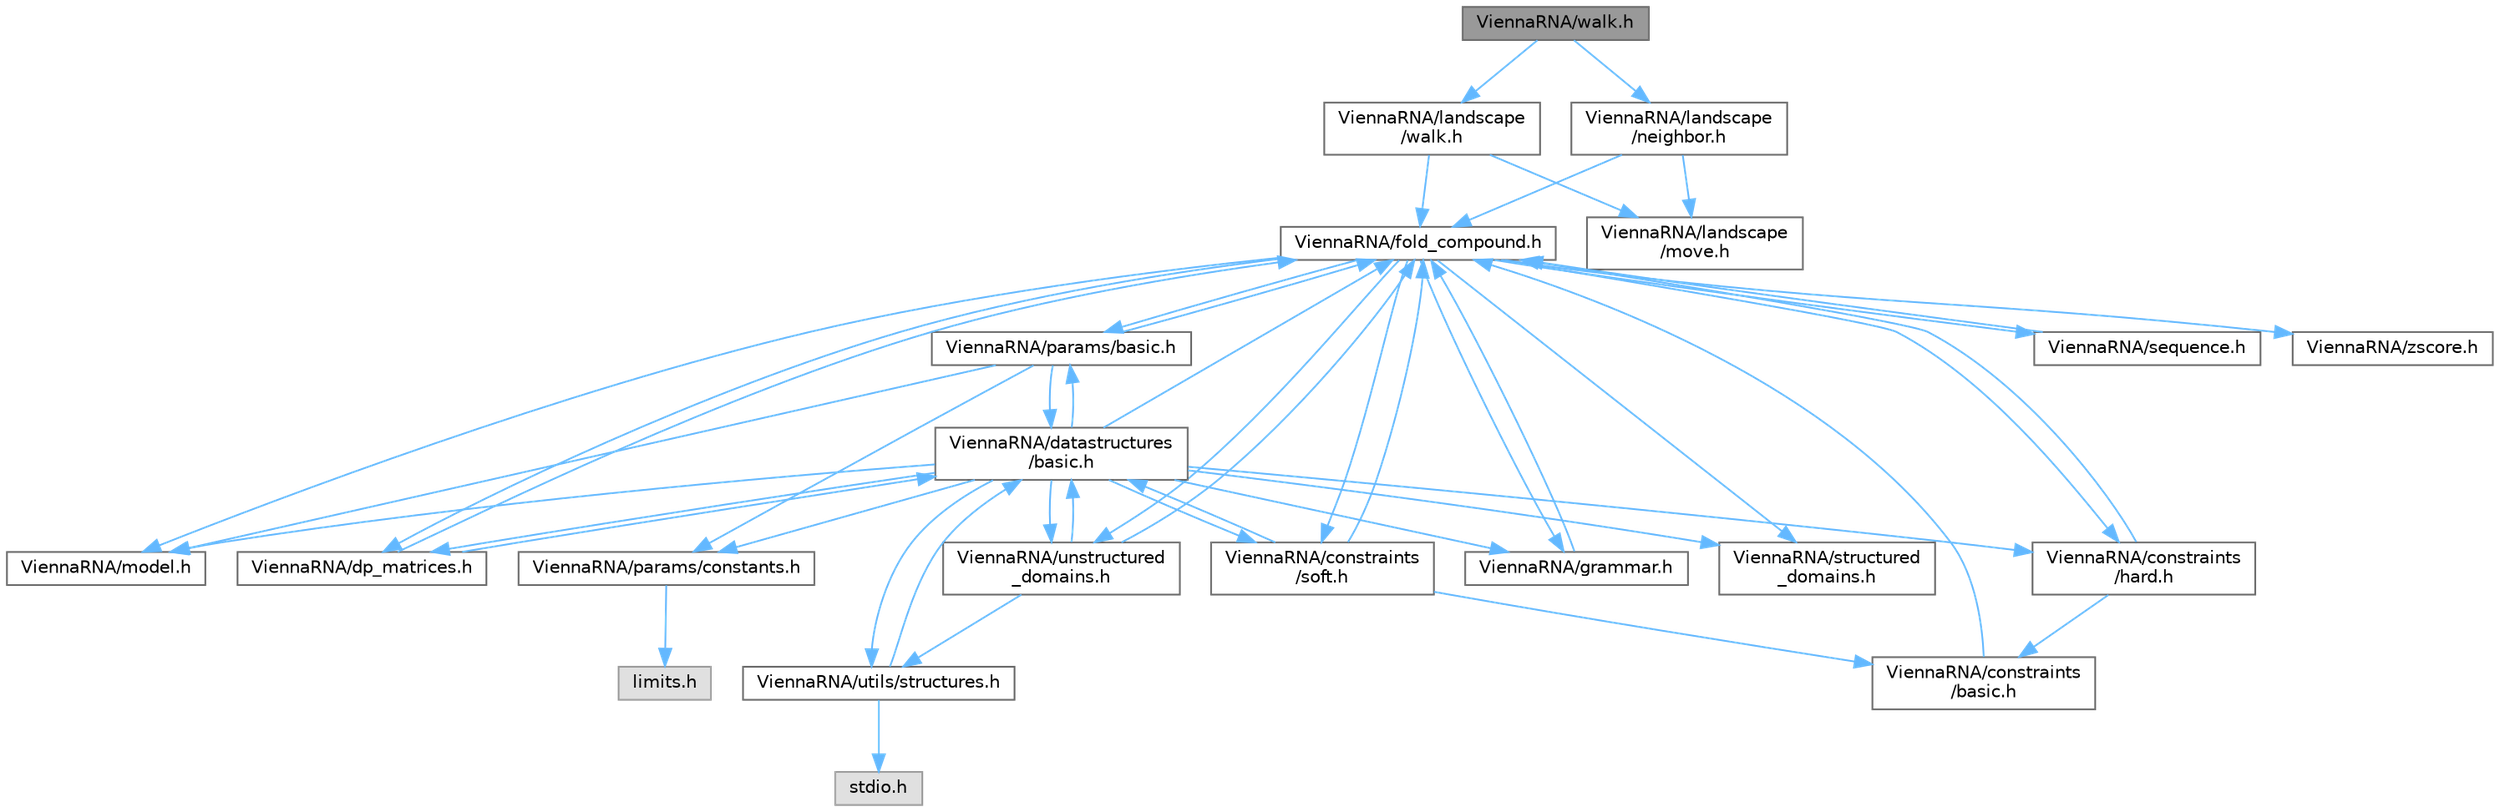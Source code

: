 digraph "ViennaRNA/walk.h"
{
 // INTERACTIVE_SVG=YES
 // LATEX_PDF_SIZE
  bgcolor="transparent";
  edge [fontname=Helvetica,fontsize=10,labelfontname=Helvetica,labelfontsize=10];
  node [fontname=Helvetica,fontsize=10,shape=box,height=0.2,width=0.4];
  Node1 [label="ViennaRNA/walk.h",height=0.2,width=0.4,color="gray40", fillcolor="grey60", style="filled", fontcolor="black",tooltip="Use ViennaRNA/landscape/walk.h instead."];
  Node1 -> Node2 [color="steelblue1",style="solid"];
  Node2 [label="ViennaRNA/landscape\l/walk.h",height=0.2,width=0.4,color="grey40", fillcolor="white", style="filled",URL="$landscape_2walk_8h.html",tooltip="Methods to generate particular paths such as gradient or random walks through the energy landscape of..."];
  Node2 -> Node3 [color="steelblue1",style="solid"];
  Node3 [label="ViennaRNA/fold_compound.h",height=0.2,width=0.4,color="grey40", fillcolor="white", style="filled",URL="$fold__compound_8h.html",tooltip="The Basic Fold Compound API."];
  Node3 -> Node4 [color="steelblue1",style="solid"];
  Node4 [label="ViennaRNA/model.h",height=0.2,width=0.4,color="grey40", fillcolor="white", style="filled",URL="$model_8h.html",tooltip="The model details data structure and its corresponding modifiers."];
  Node3 -> Node5 [color="steelblue1",style="solid"];
  Node5 [label="ViennaRNA/params/basic.h",height=0.2,width=0.4,color="grey40", fillcolor="white", style="filled",URL="$params_2basic_8h.html",tooltip="Functions to deal with sets of energy parameters."];
  Node5 -> Node6 [color="steelblue1",style="solid"];
  Node6 [label="ViennaRNA/params/constants.h",height=0.2,width=0.4,color="grey40", fillcolor="white", style="filled",URL="$constants_8h.html",tooltip="Energy parameter constants."];
  Node6 -> Node7 [color="steelblue1",style="solid"];
  Node7 [label="limits.h",height=0.2,width=0.4,color="grey60", fillcolor="#E0E0E0", style="filled",tooltip=" "];
  Node5 -> Node8 [color="steelblue1",style="solid"];
  Node8 [label="ViennaRNA/datastructures\l/basic.h",height=0.2,width=0.4,color="grey40", fillcolor="white", style="filled",URL="$datastructures_2basic_8h.html",tooltip="Various data structures and pre-processor macros."];
  Node8 -> Node6 [color="steelblue1",style="solid"];
  Node8 -> Node3 [color="steelblue1",style="solid"];
  Node8 -> Node4 [color="steelblue1",style="solid"];
  Node8 -> Node5 [color="steelblue1",style="solid"];
  Node8 -> Node9 [color="steelblue1",style="solid"];
  Node9 [label="ViennaRNA/dp_matrices.h",height=0.2,width=0.4,color="grey40", fillcolor="white", style="filled",URL="$dp__matrices_8h.html",tooltip="Functions to deal with standard dynamic programming (DP) matrices."];
  Node9 -> Node8 [color="steelblue1",style="solid"];
  Node9 -> Node3 [color="steelblue1",style="solid"];
  Node8 -> Node10 [color="steelblue1",style="solid"];
  Node10 [label="ViennaRNA/constraints\l/hard.h",height=0.2,width=0.4,color="grey40", fillcolor="white", style="filled",URL="$hard_8h.html",tooltip="Functions and data structures for handling of secondary structure hard constraints."];
  Node10 -> Node3 [color="steelblue1",style="solid"];
  Node10 -> Node11 [color="steelblue1",style="solid"];
  Node11 [label="ViennaRNA/constraints\l/basic.h",height=0.2,width=0.4,color="grey40", fillcolor="white", style="filled",URL="$constraints_2basic_8h.html",tooltip="Functions and data structures for constraining secondary structure predictions and evaluation."];
  Node11 -> Node3 [color="steelblue1",style="solid"];
  Node8 -> Node12 [color="steelblue1",style="solid"];
  Node12 [label="ViennaRNA/constraints\l/soft.h",height=0.2,width=0.4,color="grey40", fillcolor="white", style="filled",URL="$soft_8h.html",tooltip="Functions and data structures for secondary structure soft constraints."];
  Node12 -> Node8 [color="steelblue1",style="solid"];
  Node12 -> Node3 [color="steelblue1",style="solid"];
  Node12 -> Node11 [color="steelblue1",style="solid"];
  Node8 -> Node13 [color="steelblue1",style="solid"];
  Node13 [label="ViennaRNA/grammar.h",height=0.2,width=0.4,color="grey40", fillcolor="white", style="filled",URL="$grammar_8h.html",tooltip="Implementations for the RNA folding grammar."];
  Node13 -> Node3 [color="steelblue1",style="solid"];
  Node8 -> Node14 [color="steelblue1",style="solid"];
  Node14 [label="ViennaRNA/structured\l_domains.h",height=0.2,width=0.4,color="grey40", fillcolor="white", style="filled",URL="$structured__domains_8h.html",tooltip="This module provides interfaces that deal with additional structured domains in the folding grammar."];
  Node8 -> Node15 [color="steelblue1",style="solid"];
  Node15 [label="ViennaRNA/unstructured\l_domains.h",height=0.2,width=0.4,color="grey40", fillcolor="white", style="filled",URL="$unstructured__domains_8h.html",tooltip="Functions to modify unstructured domains, e.g. to incorporate ligands binding to unpaired stretches."];
  Node15 -> Node8 [color="steelblue1",style="solid"];
  Node15 -> Node3 [color="steelblue1",style="solid"];
  Node15 -> Node16 [color="steelblue1",style="solid"];
  Node16 [label="ViennaRNA/utils/structures.h",height=0.2,width=0.4,color="grey40", fillcolor="white", style="filled",URL="$utils_2structures_8h.html",tooltip="Various utility- and helper-functions for secondary structure parsing, converting,..."];
  Node16 -> Node17 [color="steelblue1",style="solid"];
  Node17 [label="stdio.h",height=0.2,width=0.4,color="grey60", fillcolor="#E0E0E0", style="filled",tooltip=" "];
  Node16 -> Node8 [color="steelblue1",style="solid"];
  Node8 -> Node16 [color="steelblue1",style="solid"];
  Node5 -> Node3 [color="steelblue1",style="solid"];
  Node5 -> Node4 [color="steelblue1",style="solid"];
  Node3 -> Node18 [color="steelblue1",style="solid"];
  Node18 [label="ViennaRNA/sequence.h",height=0.2,width=0.4,color="grey40", fillcolor="white", style="filled",URL="$sequence_8h.html",tooltip="Functions and data structures related to sequence representations ,."];
  Node18 -> Node3 [color="steelblue1",style="solid"];
  Node3 -> Node9 [color="steelblue1",style="solid"];
  Node3 -> Node10 [color="steelblue1",style="solid"];
  Node3 -> Node12 [color="steelblue1",style="solid"];
  Node3 -> Node13 [color="steelblue1",style="solid"];
  Node3 -> Node14 [color="steelblue1",style="solid"];
  Node3 -> Node15 [color="steelblue1",style="solid"];
  Node3 -> Node19 [color="steelblue1",style="solid"];
  Node19 [label="ViennaRNA/zscore.h",height=0.2,width=0.4,color="grey40", fillcolor="white", style="filled",URL="$zscore_8h_source.html",tooltip=" "];
  Node2 -> Node20 [color="steelblue1",style="solid"];
  Node20 [label="ViennaRNA/landscape\l/move.h",height=0.2,width=0.4,color="grey40", fillcolor="white", style="filled",URL="$move_8h.html",tooltip="Methods to operate with structural neighbors of RNA secondary structures."];
  Node1 -> Node21 [color="steelblue1",style="solid"];
  Node21 [label="ViennaRNA/landscape\l/neighbor.h",height=0.2,width=0.4,color="grey40", fillcolor="white", style="filled",URL="$landscape_2neighbor_8h.html",tooltip="Methods to compute the neighbors of an RNA secondary structure."];
  Node21 -> Node3 [color="steelblue1",style="solid"];
  Node21 -> Node20 [color="steelblue1",style="solid"];
}
